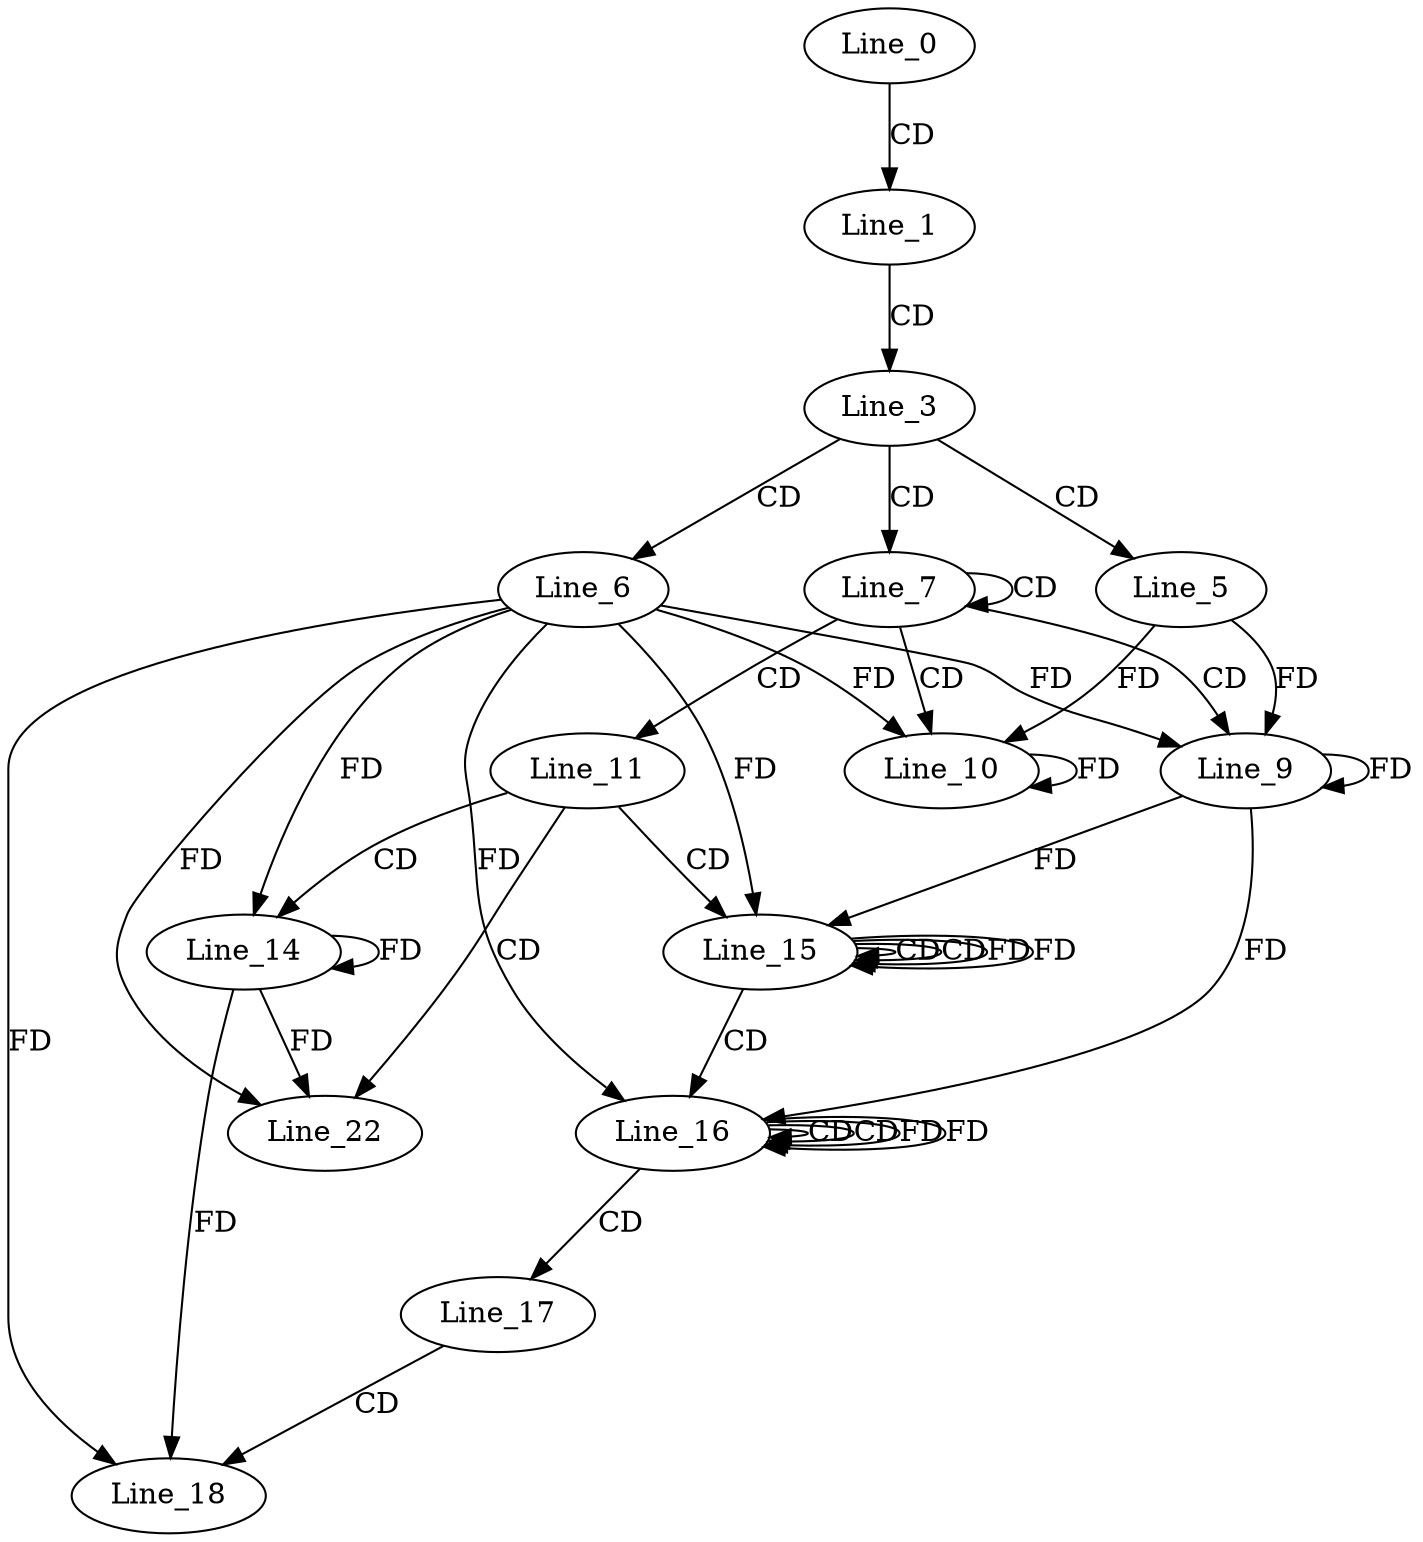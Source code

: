 digraph G {
  Line_0;
  Line_1;
  Line_3;
  Line_5;
  Line_6;
  Line_7;
  Line_9;
  Line_9;
  Line_10;
  Line_10;
  Line_11;
  Line_14;
  Line_15;
  Line_15;
  Line_15;
  Line_16;
  Line_16;
  Line_16;
  Line_17;
  Line_18;
  Line_22;
  Line_0 -> Line_1 [ label="CD" ];
  Line_1 -> Line_3 [ label="CD" ];
  Line_3 -> Line_5 [ label="CD" ];
  Line_3 -> Line_6 [ label="CD" ];
  Line_3 -> Line_7 [ label="CD" ];
  Line_7 -> Line_7 [ label="CD" ];
  Line_7 -> Line_9 [ label="CD" ];
  Line_9 -> Line_9 [ label="FD" ];
  Line_6 -> Line_9 [ label="FD" ];
  Line_5 -> Line_9 [ label="FD" ];
  Line_7 -> Line_10 [ label="CD" ];
  Line_10 -> Line_10 [ label="FD" ];
  Line_6 -> Line_10 [ label="FD" ];
  Line_5 -> Line_10 [ label="FD" ];
  Line_7 -> Line_11 [ label="CD" ];
  Line_11 -> Line_14 [ label="CD" ];
  Line_14 -> Line_14 [ label="FD" ];
  Line_6 -> Line_14 [ label="FD" ];
  Line_11 -> Line_15 [ label="CD" ];
  Line_15 -> Line_15 [ label="CD" ];
  Line_9 -> Line_15 [ label="FD" ];
  Line_6 -> Line_15 [ label="FD" ];
  Line_15 -> Line_15 [ label="CD" ];
  Line_15 -> Line_15 [ label="FD" ];
  Line_15 -> Line_16 [ label="CD" ];
  Line_16 -> Line_16 [ label="CD" ];
  Line_9 -> Line_16 [ label="FD" ];
  Line_6 -> Line_16 [ label="FD" ];
  Line_16 -> Line_16 [ label="CD" ];
  Line_16 -> Line_16 [ label="FD" ];
  Line_16 -> Line_17 [ label="CD" ];
  Line_17 -> Line_18 [ label="CD" ];
  Line_14 -> Line_18 [ label="FD" ];
  Line_6 -> Line_18 [ label="FD" ];
  Line_11 -> Line_22 [ label="CD" ];
  Line_14 -> Line_22 [ label="FD" ];
  Line_6 -> Line_22 [ label="FD" ];
  Line_15 -> Line_15 [ label="FD" ];
  Line_16 -> Line_16 [ label="FD" ];
}
